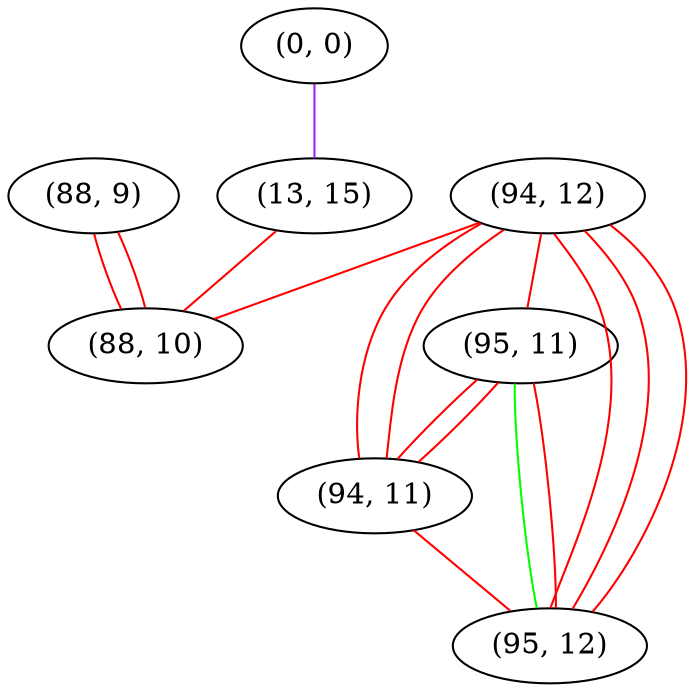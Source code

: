 graph "" {
"(88, 9)";
"(94, 12)";
"(0, 0)";
"(95, 11)";
"(13, 15)";
"(94, 11)";
"(95, 12)";
"(88, 10)";
"(88, 9)" -- "(88, 10)"  [color=red, key=0, weight=1];
"(88, 9)" -- "(88, 10)"  [color=red, key=1, weight=1];
"(94, 12)" -- "(95, 12)"  [color=red, key=0, weight=1];
"(94, 12)" -- "(95, 12)"  [color=red, key=1, weight=1];
"(94, 12)" -- "(95, 12)"  [color=red, key=2, weight=1];
"(94, 12)" -- "(95, 11)"  [color=red, key=0, weight=1];
"(94, 12)" -- "(94, 11)"  [color=red, key=0, weight=1];
"(94, 12)" -- "(94, 11)"  [color=red, key=1, weight=1];
"(94, 12)" -- "(88, 10)"  [color=red, key=0, weight=1];
"(0, 0)" -- "(13, 15)"  [color=purple, key=0, weight=4];
"(95, 11)" -- "(95, 12)"  [color=green, key=0, weight=2];
"(95, 11)" -- "(95, 12)"  [color=red, key=1, weight=1];
"(95, 11)" -- "(94, 11)"  [color=red, key=0, weight=1];
"(95, 11)" -- "(94, 11)"  [color=red, key=1, weight=1];
"(13, 15)" -- "(88, 10)"  [color=red, key=0, weight=1];
"(94, 11)" -- "(95, 12)"  [color=red, key=0, weight=1];
}
